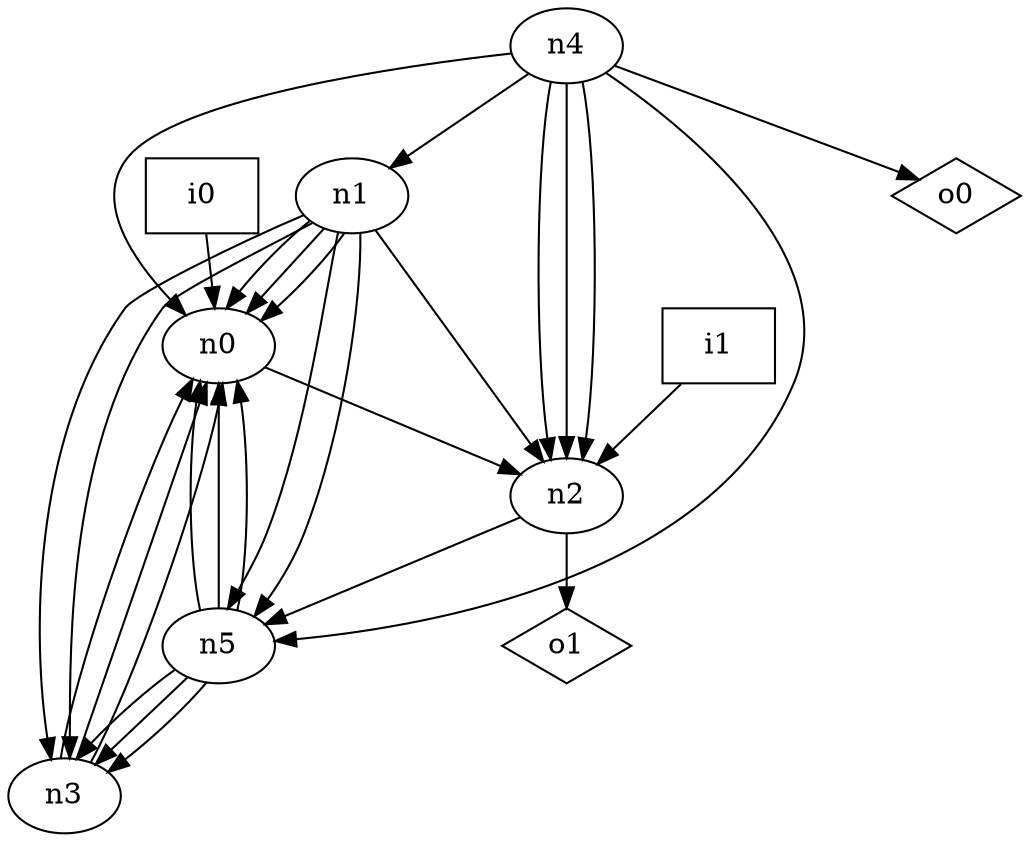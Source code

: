 digraph G {
n0 [label="n0"];
n1 [label="n1"];
n2 [label="n2"];
n3 [label="n3"];
n4 [label="n4"];
n5 [label="n5"];
n6 [label="i0",shape="box"];
n7 [label="i1",shape="box"];
n8 [label="o0",shape="diamond"];
n9 [label="o1",shape="diamond"];
n0 -> n2
n1 -> n0
n1 -> n0
n1 -> n0
n1 -> n2
n1 -> n3
n1 -> n3
n1 -> n5
n1 -> n5
n2 -> n5
n2 -> n9
n3 -> n0
n3 -> n0
n3 -> n0
n4 -> n0
n4 -> n1
n4 -> n2
n4 -> n2
n4 -> n2
n4 -> n5
n4 -> n8
n5 -> n0
n5 -> n0
n5 -> n0
n5 -> n3
n5 -> n3
n5 -> n3
n6 -> n0
n7 -> n2
}